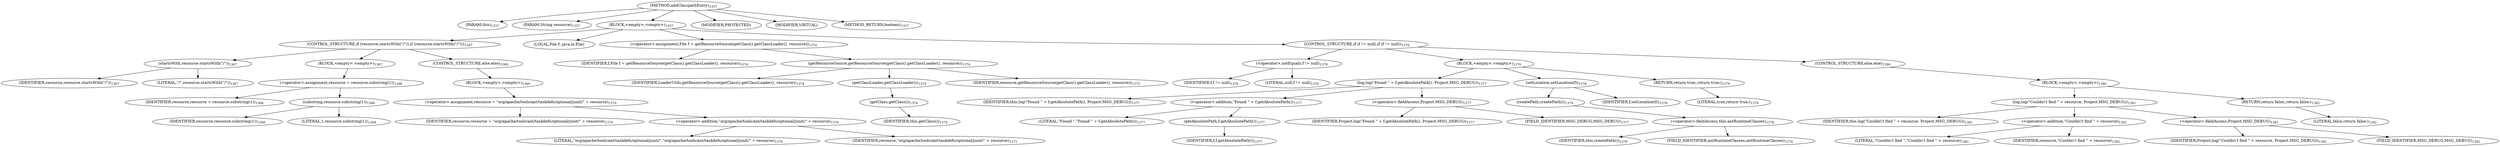 digraph "addClasspathEntry" {  
"2945" [label = <(METHOD,addClasspathEntry)<SUB>1357</SUB>> ]
"177" [label = <(PARAM,this)<SUB>1357</SUB>> ]
"2946" [label = <(PARAM,String resource)<SUB>1357</SUB>> ]
"2947" [label = <(BLOCK,&lt;empty&gt;,&lt;empty&gt;)<SUB>1357</SUB>> ]
"2948" [label = <(CONTROL_STRUCTURE,if (resource.startsWith(&quot;/&quot;)),if (resource.startsWith(&quot;/&quot;)))<SUB>1367</SUB>> ]
"2949" [label = <(startsWith,resource.startsWith(&quot;/&quot;))<SUB>1367</SUB>> ]
"2950" [label = <(IDENTIFIER,resource,resource.startsWith(&quot;/&quot;))<SUB>1367</SUB>> ]
"2951" [label = <(LITERAL,&quot;/&quot;,resource.startsWith(&quot;/&quot;))<SUB>1367</SUB>> ]
"2952" [label = <(BLOCK,&lt;empty&gt;,&lt;empty&gt;)<SUB>1367</SUB>> ]
"2953" [label = <(&lt;operator&gt;.assignment,resource = resource.substring(1))<SUB>1368</SUB>> ]
"2954" [label = <(IDENTIFIER,resource,resource = resource.substring(1))<SUB>1368</SUB>> ]
"2955" [label = <(substring,resource.substring(1))<SUB>1368</SUB>> ]
"2956" [label = <(IDENTIFIER,resource,resource.substring(1))<SUB>1368</SUB>> ]
"2957" [label = <(LITERAL,1,resource.substring(1))<SUB>1368</SUB>> ]
"2958" [label = <(CONTROL_STRUCTURE,else,else)<SUB>1369</SUB>> ]
"2959" [label = <(BLOCK,&lt;empty&gt;,&lt;empty&gt;)<SUB>1369</SUB>> ]
"2960" [label = <(&lt;operator&gt;.assignment,resource = &quot;org/apache/tools/ant/taskdefs/optional/junit/&quot; + resource)<SUB>1370</SUB>> ]
"2961" [label = <(IDENTIFIER,resource,resource = &quot;org/apache/tools/ant/taskdefs/optional/junit/&quot; + resource)<SUB>1370</SUB>> ]
"2962" [label = <(&lt;operator&gt;.addition,&quot;org/apache/tools/ant/taskdefs/optional/junit/&quot; + resource)<SUB>1370</SUB>> ]
"2963" [label = <(LITERAL,&quot;org/apache/tools/ant/taskdefs/optional/junit/&quot;,&quot;org/apache/tools/ant/taskdefs/optional/junit/&quot; + resource)<SUB>1370</SUB>> ]
"2964" [label = <(IDENTIFIER,resource,&quot;org/apache/tools/ant/taskdefs/optional/junit/&quot; + resource)<SUB>1371</SUB>> ]
"2965" [label = <(LOCAL,File f: java.io.File)> ]
"2966" [label = <(&lt;operator&gt;.assignment,File f = getResourceSource(getClass().getClassLoader(), resource))<SUB>1374</SUB>> ]
"2967" [label = <(IDENTIFIER,f,File f = getResourceSource(getClass().getClassLoader(), resource))<SUB>1374</SUB>> ]
"2968" [label = <(getResourceSource,getResourceSource(getClass().getClassLoader(), resource))<SUB>1374</SUB>> ]
"2969" [label = <(IDENTIFIER,LoaderUtils,getResourceSource(getClass().getClassLoader(), resource))<SUB>1374</SUB>> ]
"2970" [label = <(getClassLoader,getClassLoader())<SUB>1374</SUB>> ]
"2971" [label = <(getClass,getClass())<SUB>1374</SUB>> ]
"176" [label = <(IDENTIFIER,this,getClass())<SUB>1374</SUB>> ]
"2972" [label = <(IDENTIFIER,resource,getResourceSource(getClass().getClassLoader(), resource))<SUB>1375</SUB>> ]
"2973" [label = <(CONTROL_STRUCTURE,if (f != null),if (f != null))<SUB>1376</SUB>> ]
"2974" [label = <(&lt;operator&gt;.notEquals,f != null)<SUB>1376</SUB>> ]
"2975" [label = <(IDENTIFIER,f,f != null)<SUB>1376</SUB>> ]
"2976" [label = <(LITERAL,null,f != null)<SUB>1376</SUB>> ]
"2977" [label = <(BLOCK,&lt;empty&gt;,&lt;empty&gt;)<SUB>1376</SUB>> ]
"2978" [label = <(log,log(&quot;Found &quot; + f.getAbsolutePath(), Project.MSG_DEBUG))<SUB>1377</SUB>> ]
"178" [label = <(IDENTIFIER,this,log(&quot;Found &quot; + f.getAbsolutePath(), Project.MSG_DEBUG))<SUB>1377</SUB>> ]
"2979" [label = <(&lt;operator&gt;.addition,&quot;Found &quot; + f.getAbsolutePath())<SUB>1377</SUB>> ]
"2980" [label = <(LITERAL,&quot;Found &quot;,&quot;Found &quot; + f.getAbsolutePath())<SUB>1377</SUB>> ]
"2981" [label = <(getAbsolutePath,f.getAbsolutePath())<SUB>1377</SUB>> ]
"2982" [label = <(IDENTIFIER,f,f.getAbsolutePath())<SUB>1377</SUB>> ]
"2983" [label = <(&lt;operator&gt;.fieldAccess,Project.MSG_DEBUG)<SUB>1377</SUB>> ]
"2984" [label = <(IDENTIFIER,Project,log(&quot;Found &quot; + f.getAbsolutePath(), Project.MSG_DEBUG))<SUB>1377</SUB>> ]
"2985" [label = <(FIELD_IDENTIFIER,MSG_DEBUG,MSG_DEBUG)<SUB>1377</SUB>> ]
"2986" [label = <(setLocation,setLocation(f))<SUB>1378</SUB>> ]
"2987" [label = <(createPath,createPath())<SUB>1378</SUB>> ]
"2988" [label = <(&lt;operator&gt;.fieldAccess,this.antRuntimeClasses)<SUB>1378</SUB>> ]
"2989" [label = <(IDENTIFIER,this,createPath())<SUB>1378</SUB>> ]
"2990" [label = <(FIELD_IDENTIFIER,antRuntimeClasses,antRuntimeClasses)<SUB>1378</SUB>> ]
"2991" [label = <(IDENTIFIER,f,setLocation(f))<SUB>1378</SUB>> ]
"2992" [label = <(RETURN,return true;,return true;)<SUB>1379</SUB>> ]
"2993" [label = <(LITERAL,true,return true;)<SUB>1379</SUB>> ]
"2994" [label = <(CONTROL_STRUCTURE,else,else)<SUB>1380</SUB>> ]
"2995" [label = <(BLOCK,&lt;empty&gt;,&lt;empty&gt;)<SUB>1380</SUB>> ]
"2996" [label = <(log,log(&quot;Couldn\'t find &quot; + resource, Project.MSG_DEBUG))<SUB>1381</SUB>> ]
"179" [label = <(IDENTIFIER,this,log(&quot;Couldn\'t find &quot; + resource, Project.MSG_DEBUG))<SUB>1381</SUB>> ]
"2997" [label = <(&lt;operator&gt;.addition,&quot;Couldn\'t find &quot; + resource)<SUB>1381</SUB>> ]
"2998" [label = <(LITERAL,&quot;Couldn\'t find &quot;,&quot;Couldn\'t find &quot; + resource)<SUB>1381</SUB>> ]
"2999" [label = <(IDENTIFIER,resource,&quot;Couldn\'t find &quot; + resource)<SUB>1381</SUB>> ]
"3000" [label = <(&lt;operator&gt;.fieldAccess,Project.MSG_DEBUG)<SUB>1381</SUB>> ]
"3001" [label = <(IDENTIFIER,Project,log(&quot;Couldn\'t find &quot; + resource, Project.MSG_DEBUG))<SUB>1381</SUB>> ]
"3002" [label = <(FIELD_IDENTIFIER,MSG_DEBUG,MSG_DEBUG)<SUB>1381</SUB>> ]
"3003" [label = <(RETURN,return false;,return false;)<SUB>1382</SUB>> ]
"3004" [label = <(LITERAL,false,return false;)<SUB>1382</SUB>> ]
"3005" [label = <(MODIFIER,PROTECTED)> ]
"3006" [label = <(MODIFIER,VIRTUAL)> ]
"3007" [label = <(METHOD_RETURN,boolean)<SUB>1357</SUB>> ]
  "2945" -> "177" 
  "2945" -> "2946" 
  "2945" -> "2947" 
  "2945" -> "3005" 
  "2945" -> "3006" 
  "2945" -> "3007" 
  "2947" -> "2948" 
  "2947" -> "2965" 
  "2947" -> "2966" 
  "2947" -> "2973" 
  "2948" -> "2949" 
  "2948" -> "2952" 
  "2948" -> "2958" 
  "2949" -> "2950" 
  "2949" -> "2951" 
  "2952" -> "2953" 
  "2953" -> "2954" 
  "2953" -> "2955" 
  "2955" -> "2956" 
  "2955" -> "2957" 
  "2958" -> "2959" 
  "2959" -> "2960" 
  "2960" -> "2961" 
  "2960" -> "2962" 
  "2962" -> "2963" 
  "2962" -> "2964" 
  "2966" -> "2967" 
  "2966" -> "2968" 
  "2968" -> "2969" 
  "2968" -> "2970" 
  "2968" -> "2972" 
  "2970" -> "2971" 
  "2971" -> "176" 
  "2973" -> "2974" 
  "2973" -> "2977" 
  "2973" -> "2994" 
  "2974" -> "2975" 
  "2974" -> "2976" 
  "2977" -> "2978" 
  "2977" -> "2986" 
  "2977" -> "2992" 
  "2978" -> "178" 
  "2978" -> "2979" 
  "2978" -> "2983" 
  "2979" -> "2980" 
  "2979" -> "2981" 
  "2981" -> "2982" 
  "2983" -> "2984" 
  "2983" -> "2985" 
  "2986" -> "2987" 
  "2986" -> "2991" 
  "2987" -> "2988" 
  "2988" -> "2989" 
  "2988" -> "2990" 
  "2992" -> "2993" 
  "2994" -> "2995" 
  "2995" -> "2996" 
  "2995" -> "3003" 
  "2996" -> "179" 
  "2996" -> "2997" 
  "2996" -> "3000" 
  "2997" -> "2998" 
  "2997" -> "2999" 
  "3000" -> "3001" 
  "3000" -> "3002" 
  "3003" -> "3004" 
}
